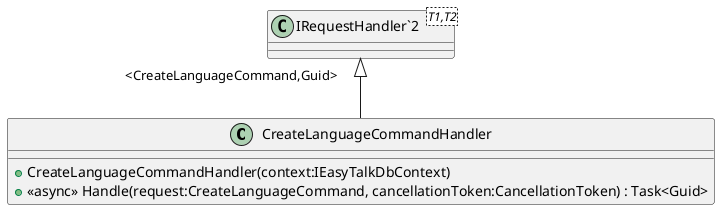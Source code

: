 @startuml
class CreateLanguageCommandHandler {
    + CreateLanguageCommandHandler(context:IEasyTalkDbContext)
    + <<async>> Handle(request:CreateLanguageCommand, cancellationToken:CancellationToken) : Task<Guid>
}
class "IRequestHandler`2"<T1,T2> {
}
"IRequestHandler`2" "<CreateLanguageCommand,Guid>" <|-- CreateLanguageCommandHandler
@enduml
